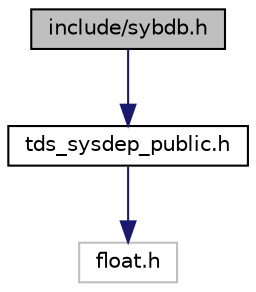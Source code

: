 digraph "include/sybdb.h"
{
 // LATEX_PDF_SIZE
  edge [fontname="Helvetica",fontsize="10",labelfontname="Helvetica",labelfontsize="10"];
  node [fontname="Helvetica",fontsize="10",shape=record];
  Node1 [label="include/sybdb.h",height=0.2,width=0.4,color="black", fillcolor="grey75", style="filled", fontcolor="black",tooltip="Primary include file for db-lib applications."];
  Node1 -> Node2 [color="midnightblue",fontsize="10",style="solid",fontname="Helvetica"];
  Node2 [label="tds_sysdep_public.h",height=0.2,width=0.4,color="black", fillcolor="white", style="filled",URL="$a00515_source.html",tooltip=" "];
  Node2 -> Node3 [color="midnightblue",fontsize="10",style="solid",fontname="Helvetica"];
  Node3 [label="float.h",height=0.2,width=0.4,color="grey75", fillcolor="white", style="filled",tooltip=" "];
}
